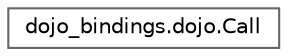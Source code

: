 digraph "Graphical Class Hierarchy"
{
 // LATEX_PDF_SIZE
  bgcolor="transparent";
  edge [fontname=Helvetica,fontsize=10,labelfontname=Helvetica,labelfontsize=10];
  node [fontname=Helvetica,fontsize=10,shape=box,height=0.2,width=0.4];
  rankdir="LR";
  Node0 [id="Node000000",label="dojo_bindings.dojo.Call",height=0.2,width=0.4,color="grey40", fillcolor="white", style="filled",URL="$structdojo__bindings_1_1dojo_1_1_call.html",tooltip=" "];
}
